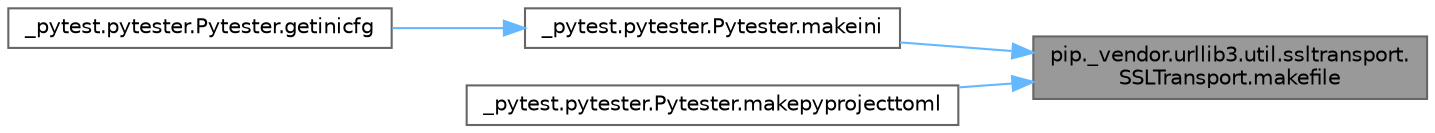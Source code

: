 digraph "pip._vendor.urllib3.util.ssltransport.SSLTransport.makefile"
{
 // LATEX_PDF_SIZE
  bgcolor="transparent";
  edge [fontname=Helvetica,fontsize=10,labelfontname=Helvetica,labelfontsize=10];
  node [fontname=Helvetica,fontsize=10,shape=box,height=0.2,width=0.4];
  rankdir="RL";
  Node1 [id="Node000001",label="pip._vendor.urllib3.util.ssltransport.\lSSLTransport.makefile",height=0.2,width=0.4,color="gray40", fillcolor="grey60", style="filled", fontcolor="black",tooltip=" "];
  Node1 -> Node2 [id="edge1_Node000001_Node000002",dir="back",color="steelblue1",style="solid",tooltip=" "];
  Node2 [id="Node000002",label="_pytest.pytester.Pytester.makeini",height=0.2,width=0.4,color="grey40", fillcolor="white", style="filled",URL="$class__pytest_1_1pytester_1_1_pytester.html#aa557160a5ab0b3da244d59204de00a13",tooltip=" "];
  Node2 -> Node3 [id="edge2_Node000002_Node000003",dir="back",color="steelblue1",style="solid",tooltip=" "];
  Node3 [id="Node000003",label="_pytest.pytester.Pytester.getinicfg",height=0.2,width=0.4,color="grey40", fillcolor="white", style="filled",URL="$class__pytest_1_1pytester_1_1_pytester.html#ae7ec94933a2716ffc641311744081298",tooltip=" "];
  Node1 -> Node4 [id="edge3_Node000001_Node000004",dir="back",color="steelblue1",style="solid",tooltip=" "];
  Node4 [id="Node000004",label="_pytest.pytester.Pytester.makepyprojecttoml",height=0.2,width=0.4,color="grey40", fillcolor="white", style="filled",URL="$class__pytest_1_1pytester_1_1_pytester.html#ad389bf8ce66b45d963cf83c1af2f9944",tooltip=" "];
}

